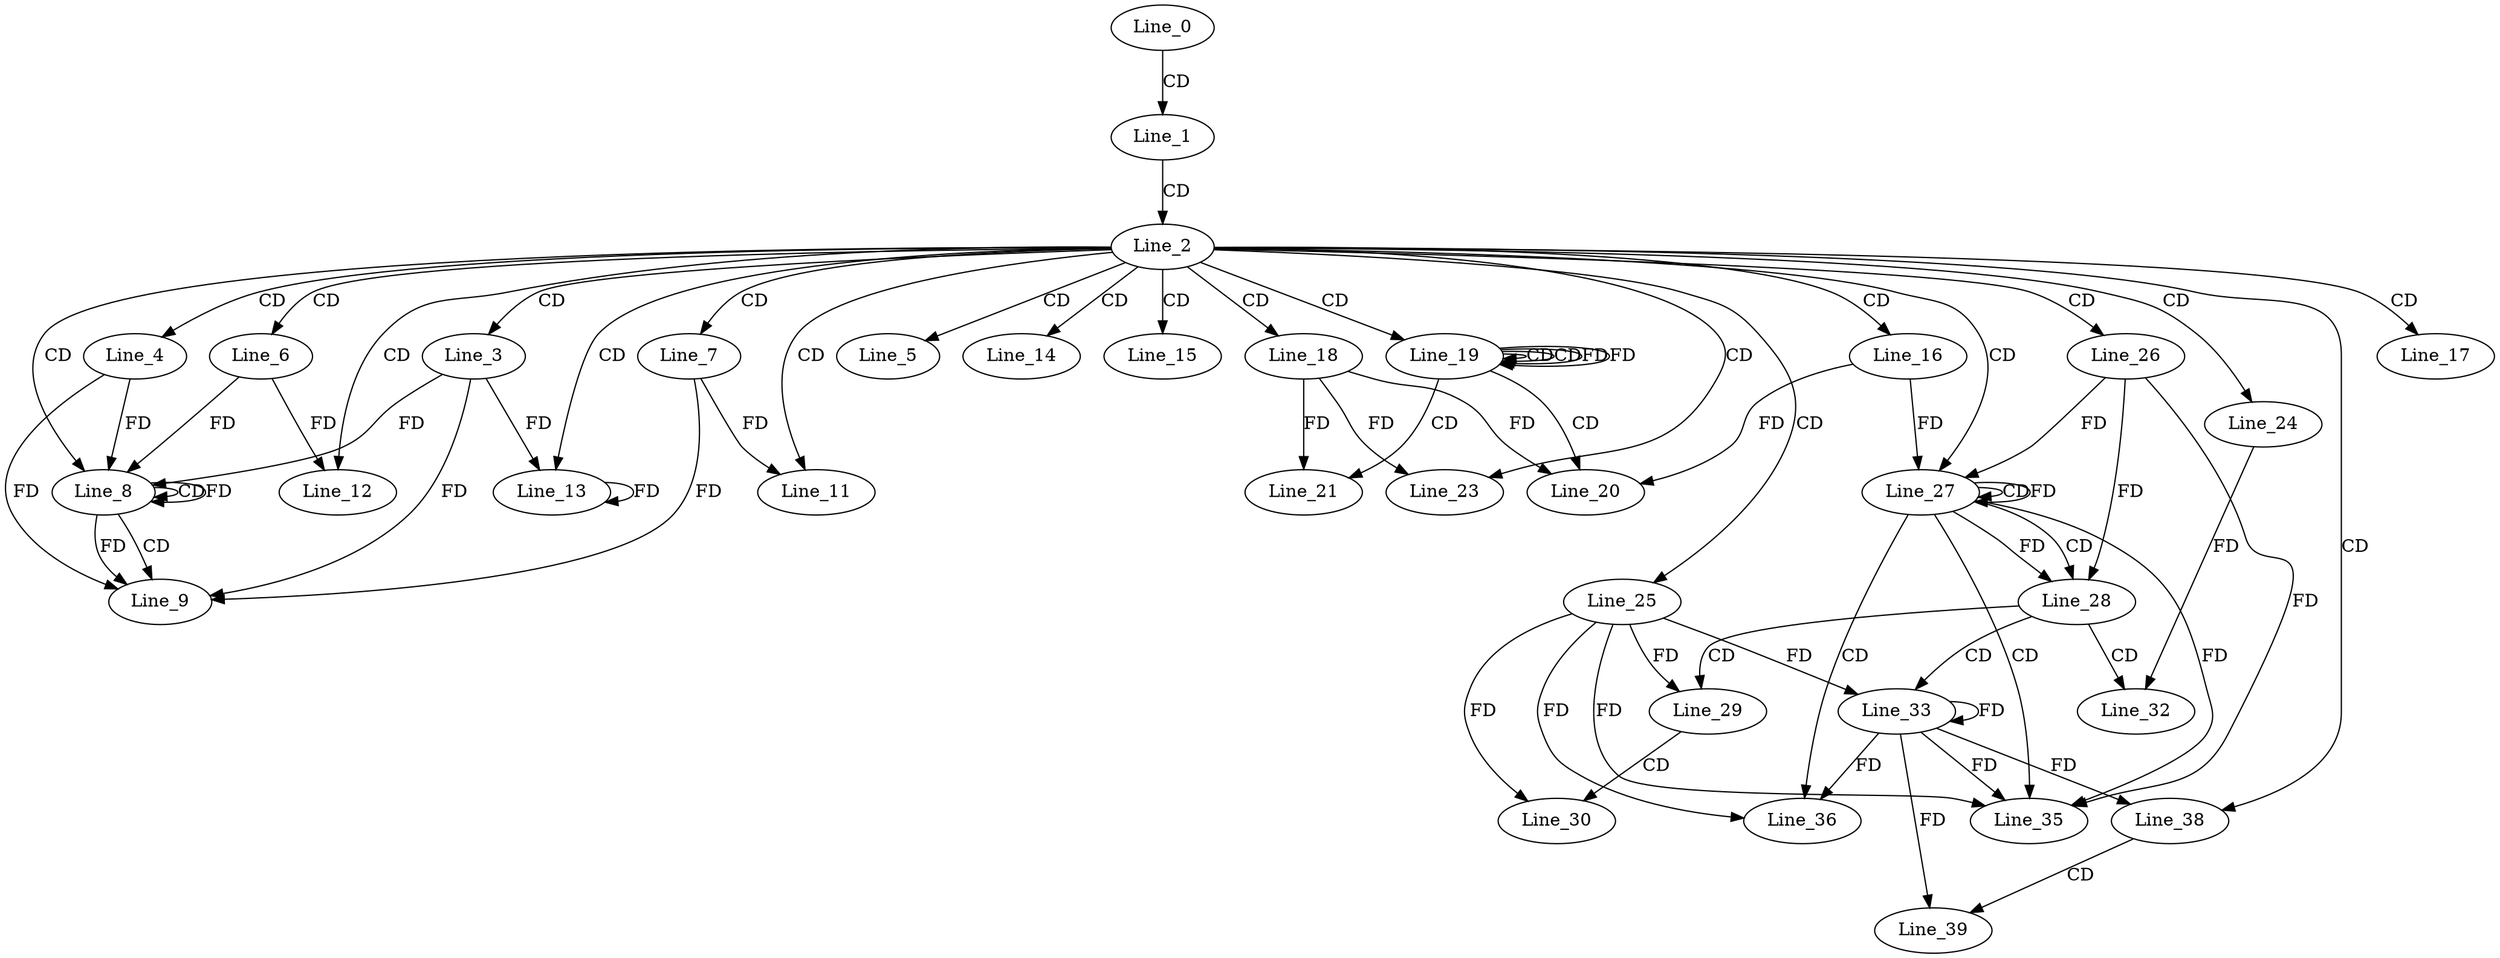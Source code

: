 digraph G {
  Line_0;
  Line_1;
  Line_2;
  Line_3;
  Line_4;
  Line_5;
  Line_5;
  Line_6;
  Line_7;
  Line_8;
  Line_8;
  Line_8;
  Line_9;
  Line_11;
  Line_12;
  Line_13;
  Line_14;
  Line_15;
  Line_16;
  Line_17;
  Line_18;
  Line_19;
  Line_19;
  Line_19;
  Line_20;
  Line_20;
  Line_21;
  Line_23;
  Line_24;
  Line_25;
  Line_26;
  Line_27;
  Line_27;
  Line_27;
  Line_28;
  Line_28;
  Line_28;
  Line_28;
  Line_29;
  Line_30;
  Line_32;
  Line_32;
  Line_33;
  Line_35;
  Line_36;
  Line_38;
  Line_39;
  Line_0 -> Line_1 [ label="CD" ];
  Line_1 -> Line_2 [ label="CD" ];
  Line_2 -> Line_3 [ label="CD" ];
  Line_2 -> Line_4 [ label="CD" ];
  Line_2 -> Line_5 [ label="CD" ];
  Line_2 -> Line_6 [ label="CD" ];
  Line_2 -> Line_7 [ label="CD" ];
  Line_2 -> Line_8 [ label="CD" ];
  Line_8 -> Line_8 [ label="CD" ];
  Line_8 -> Line_8 [ label="FD" ];
  Line_4 -> Line_8 [ label="FD" ];
  Line_6 -> Line_8 [ label="FD" ];
  Line_3 -> Line_8 [ label="FD" ];
  Line_8 -> Line_9 [ label="CD" ];
  Line_7 -> Line_9 [ label="FD" ];
  Line_3 -> Line_9 [ label="FD" ];
  Line_8 -> Line_9 [ label="FD" ];
  Line_4 -> Line_9 [ label="FD" ];
  Line_2 -> Line_11 [ label="CD" ];
  Line_7 -> Line_11 [ label="FD" ];
  Line_2 -> Line_12 [ label="CD" ];
  Line_6 -> Line_12 [ label="FD" ];
  Line_2 -> Line_13 [ label="CD" ];
  Line_3 -> Line_13 [ label="FD" ];
  Line_13 -> Line_13 [ label="FD" ];
  Line_2 -> Line_14 [ label="CD" ];
  Line_2 -> Line_15 [ label="CD" ];
  Line_2 -> Line_16 [ label="CD" ];
  Line_2 -> Line_17 [ label="CD" ];
  Line_2 -> Line_18 [ label="CD" ];
  Line_2 -> Line_19 [ label="CD" ];
  Line_19 -> Line_19 [ label="CD" ];
  Line_19 -> Line_19 [ label="CD" ];
  Line_19 -> Line_19 [ label="FD" ];
  Line_19 -> Line_20 [ label="CD" ];
  Line_18 -> Line_20 [ label="FD" ];
  Line_16 -> Line_20 [ label="FD" ];
  Line_19 -> Line_21 [ label="CD" ];
  Line_18 -> Line_21 [ label="FD" ];
  Line_2 -> Line_23 [ label="CD" ];
  Line_18 -> Line_23 [ label="FD" ];
  Line_2 -> Line_24 [ label="CD" ];
  Line_2 -> Line_25 [ label="CD" ];
  Line_2 -> Line_26 [ label="CD" ];
  Line_2 -> Line_27 [ label="CD" ];
  Line_27 -> Line_27 [ label="CD" ];
  Line_27 -> Line_27 [ label="FD" ];
  Line_26 -> Line_27 [ label="FD" ];
  Line_16 -> Line_27 [ label="FD" ];
  Line_27 -> Line_28 [ label="CD" ];
  Line_27 -> Line_28 [ label="FD" ];
  Line_26 -> Line_28 [ label="FD" ];
  Line_28 -> Line_29 [ label="CD" ];
  Line_25 -> Line_29 [ label="FD" ];
  Line_29 -> Line_30 [ label="CD" ];
  Line_25 -> Line_30 [ label="FD" ];
  Line_28 -> Line_32 [ label="CD" ];
  Line_24 -> Line_32 [ label="FD" ];
  Line_28 -> Line_33 [ label="CD" ];
  Line_33 -> Line_33 [ label="FD" ];
  Line_25 -> Line_33 [ label="FD" ];
  Line_27 -> Line_35 [ label="CD" ];
  Line_33 -> Line_35 [ label="FD" ];
  Line_25 -> Line_35 [ label="FD" ];
  Line_27 -> Line_35 [ label="FD" ];
  Line_26 -> Line_35 [ label="FD" ];
  Line_27 -> Line_36 [ label="CD" ];
  Line_33 -> Line_36 [ label="FD" ];
  Line_25 -> Line_36 [ label="FD" ];
  Line_2 -> Line_38 [ label="CD" ];
  Line_33 -> Line_38 [ label="FD" ];
  Line_38 -> Line_39 [ label="CD" ];
  Line_33 -> Line_39 [ label="FD" ];
  Line_19 -> Line_19 [ label="FD" ];
}
